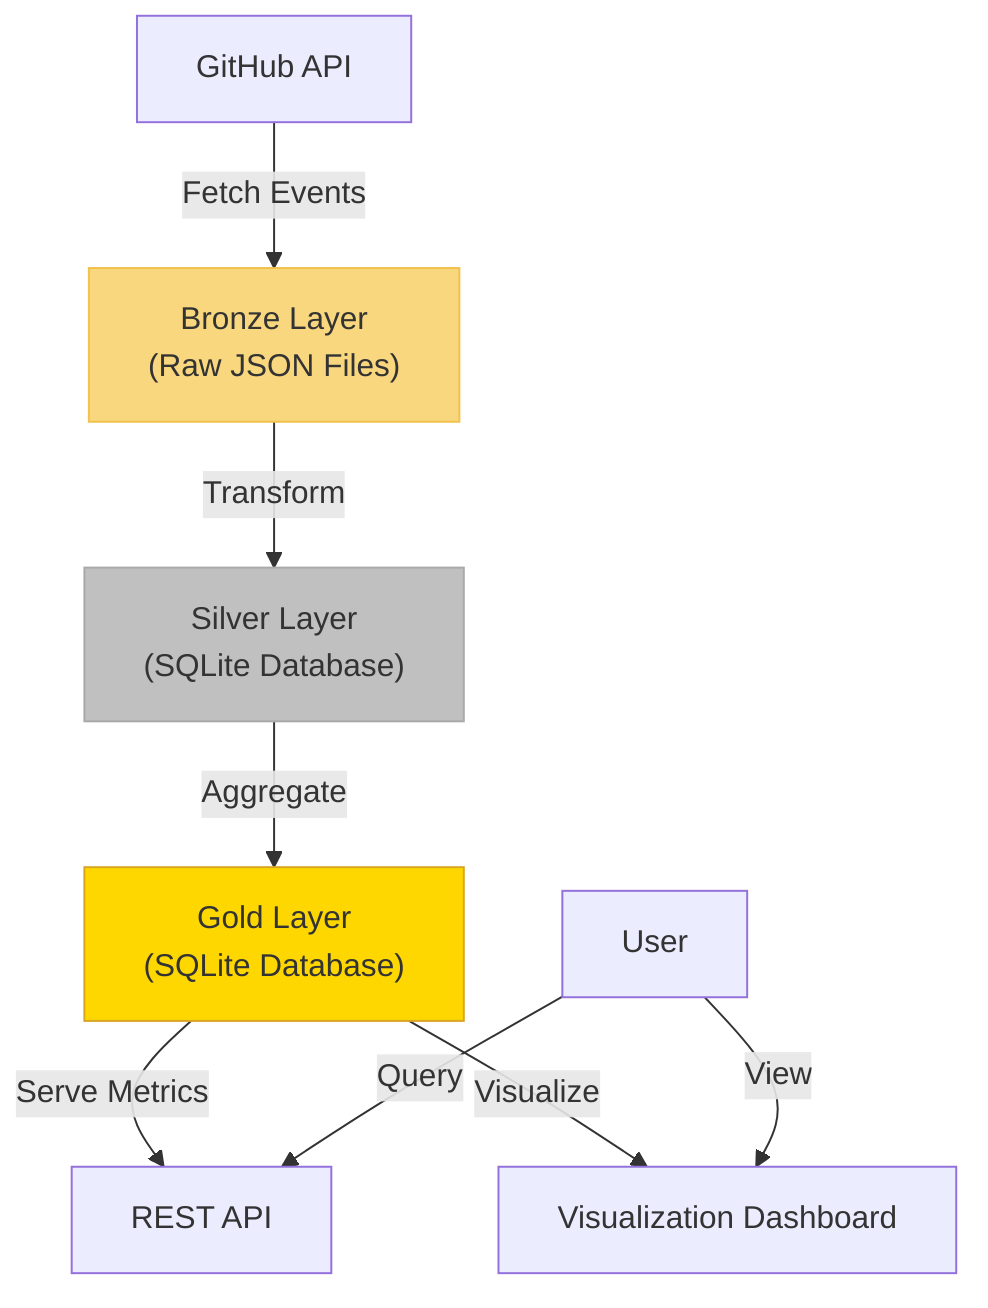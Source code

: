 graph TD
    GitHubAPI["GitHub API"]
    BronzeLayer["Bronze Layer<br>(Raw JSON Files)"]
    SilverLayer["Silver Layer<br>(SQLite Database)"]
    GoldLayer["Gold Layer<br>(SQLite Database)"]
    API["REST API"]
    Dashboard["Visualization Dashboard"]
    User["User"]

    GitHubAPI -->|"Fetch Events"| BronzeLayer
    BronzeLayer -->|"Transform"| SilverLayer
    SilverLayer -->|"Aggregate"| GoldLayer
    GoldLayer -->|"Serve Metrics"| API
    GoldLayer -->|"Visualize"| Dashboard
    User -->|"Query"| API
    User -->|"View"| Dashboard

    style BronzeLayer fill:#f9d77e,stroke:#f0c14b
    style SilverLayer fill:#c0c0c0,stroke:#a9a9a9
    style GoldLayer fill:#ffd700,stroke:#daa520